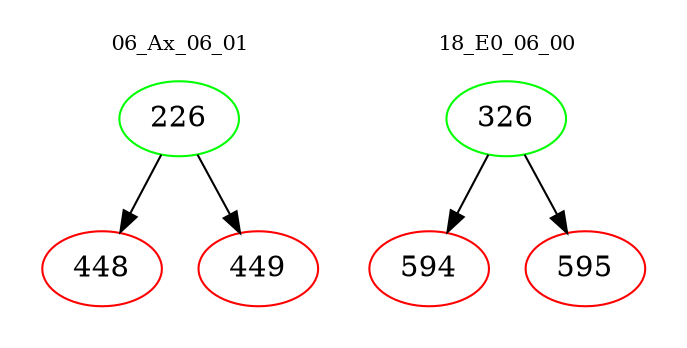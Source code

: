 digraph{
subgraph cluster_0 {
color = white
label = "06_Ax_06_01";
fontsize=10;
T0_226 [label="226", color="green"]
T0_226 -> T0_448 [color="black"]
T0_448 [label="448", color="red"]
T0_226 -> T0_449 [color="black"]
T0_449 [label="449", color="red"]
}
subgraph cluster_1 {
color = white
label = "18_E0_06_00";
fontsize=10;
T1_326 [label="326", color="green"]
T1_326 -> T1_594 [color="black"]
T1_594 [label="594", color="red"]
T1_326 -> T1_595 [color="black"]
T1_595 [label="595", color="red"]
}
}
